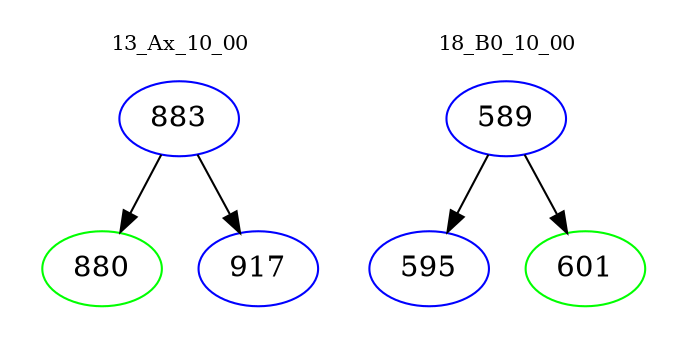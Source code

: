 digraph{
subgraph cluster_0 {
color = white
label = "13_Ax_10_00";
fontsize=10;
T0_883 [label="883", color="blue"]
T0_883 -> T0_880 [color="black"]
T0_880 [label="880", color="green"]
T0_883 -> T0_917 [color="black"]
T0_917 [label="917", color="blue"]
}
subgraph cluster_1 {
color = white
label = "18_B0_10_00";
fontsize=10;
T1_589 [label="589", color="blue"]
T1_589 -> T1_595 [color="black"]
T1_595 [label="595", color="blue"]
T1_589 -> T1_601 [color="black"]
T1_601 [label="601", color="green"]
}
}
